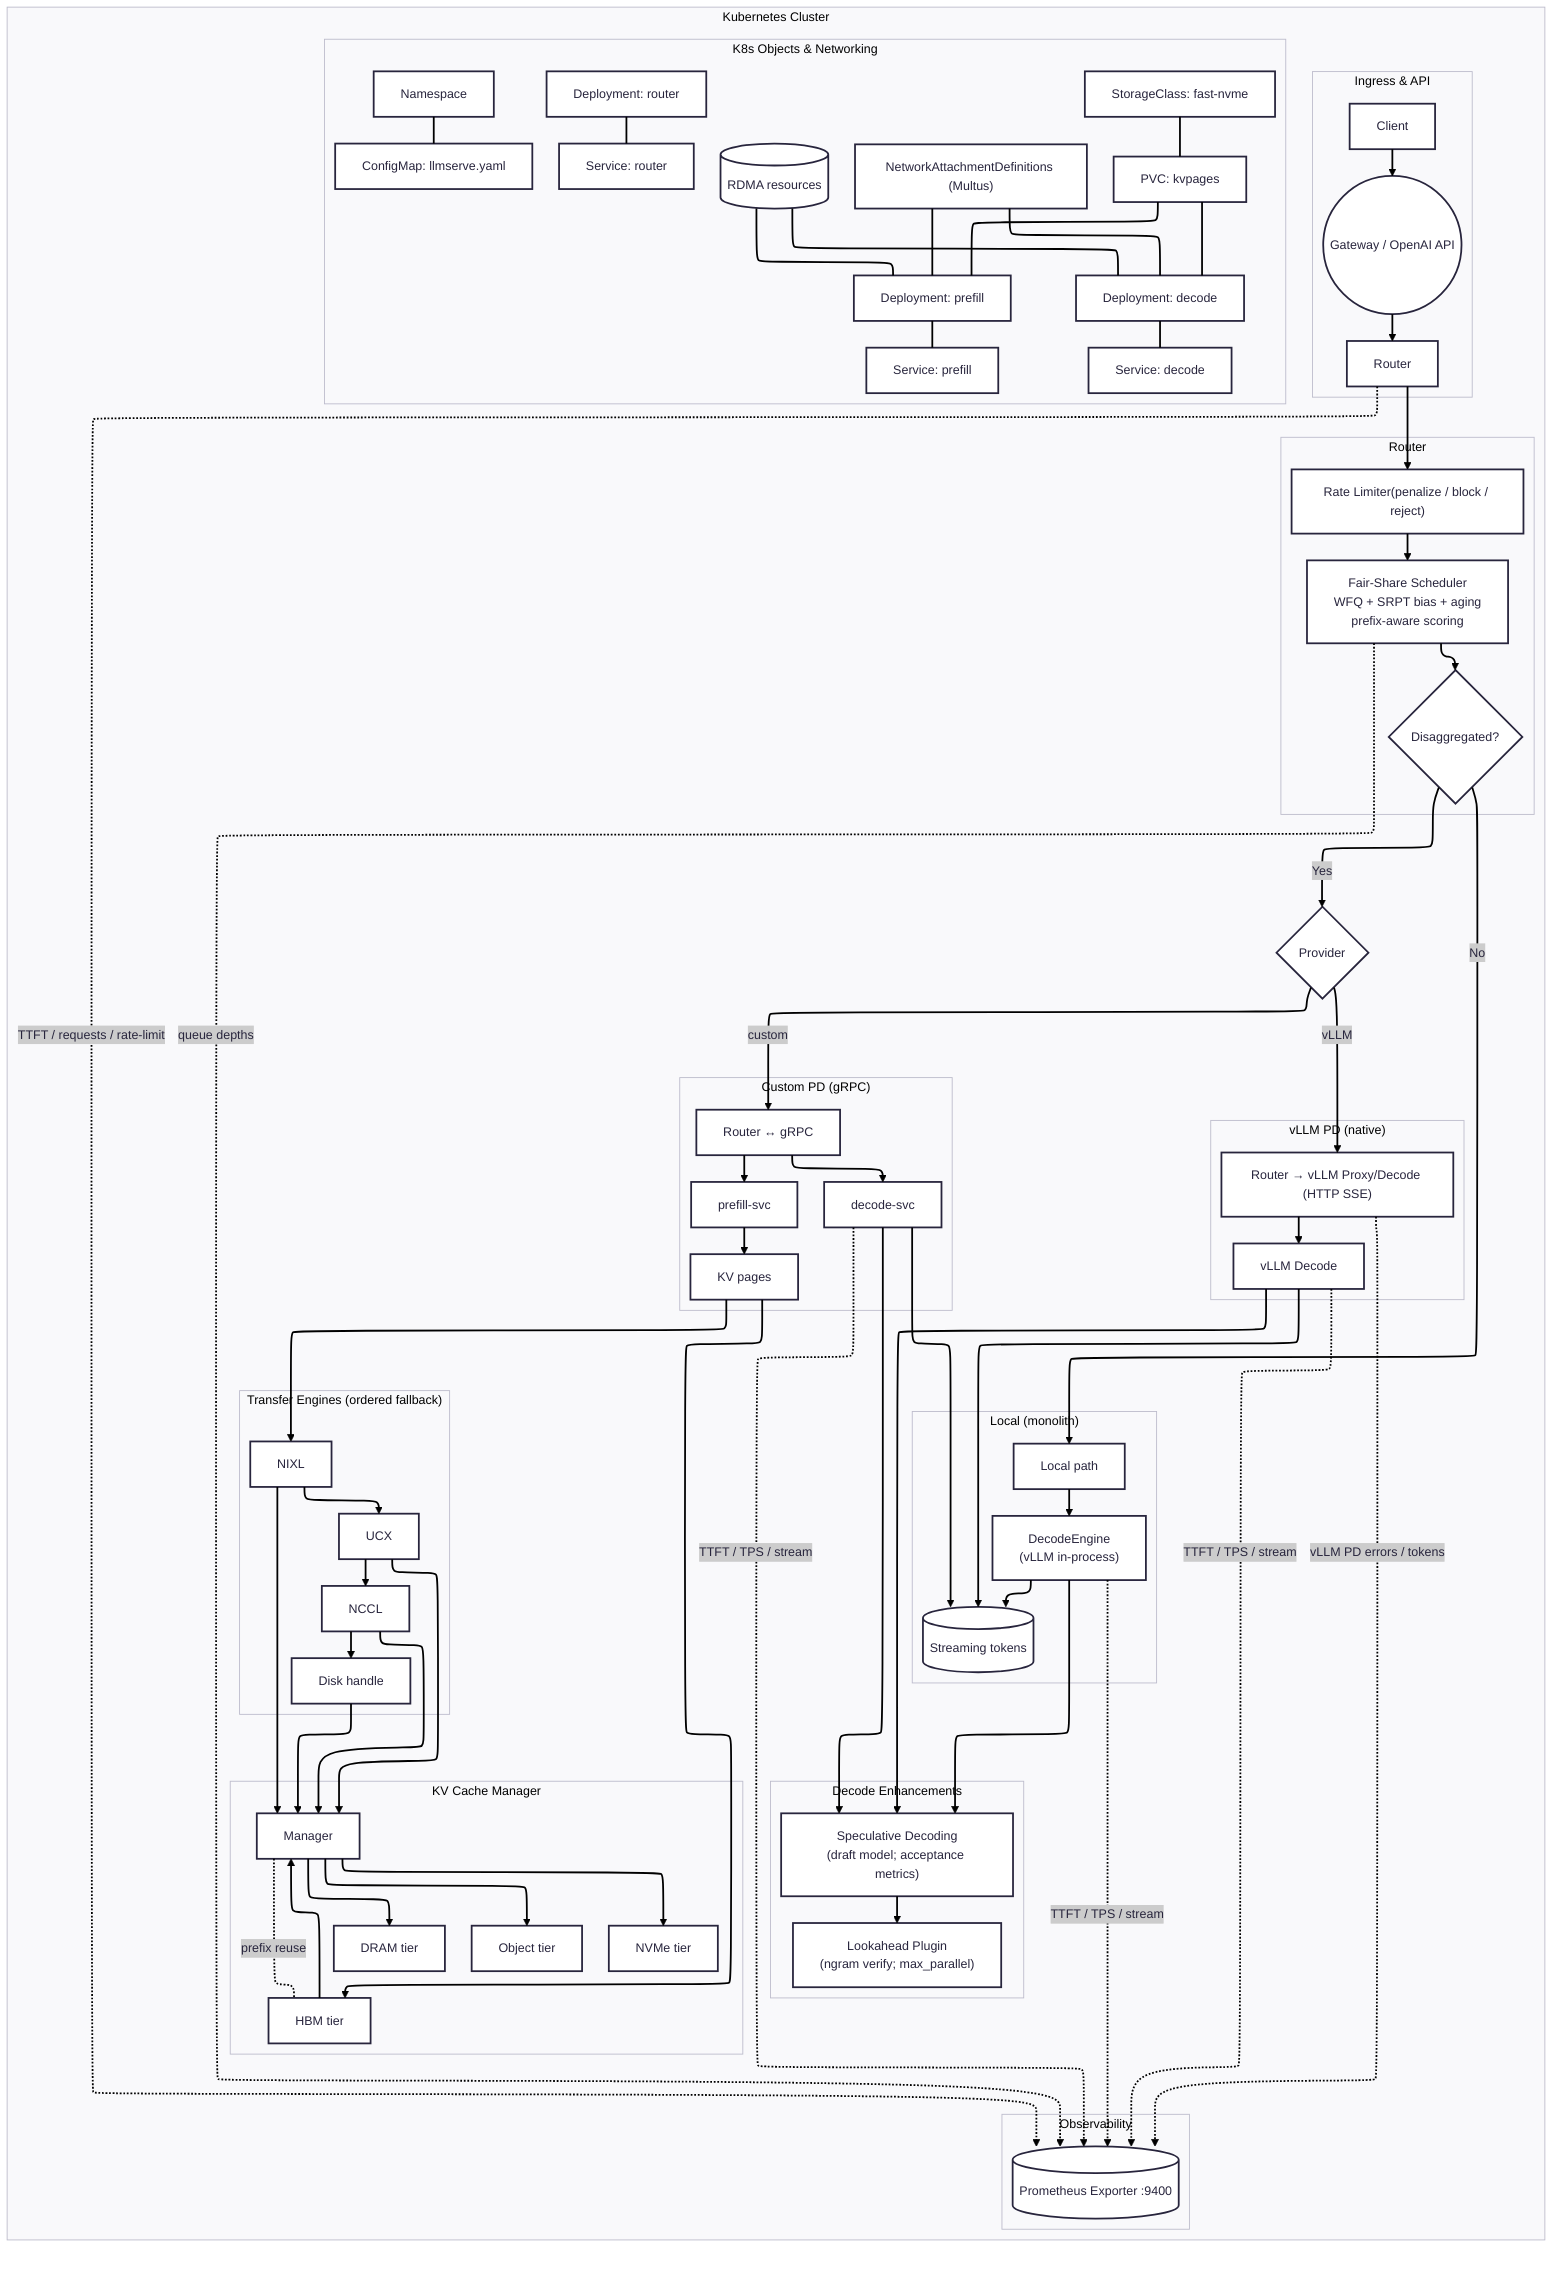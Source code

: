 ---
config:
  layout: elk
  theme: redux
---
flowchart TB
 subgraph IngressAPI["Ingress & API"]
        GW(("Gateway / OpenAI API"))
        C["Client"]
        R["Router"]
  end
 subgraph Router["Router"]
        RL["Rate Limiter(penalize / block / reject)"]
        FS["Fair-Share Scheduler<br>WFQ + SRPT bias + aging<br>prefix-aware scoring"]
        D{"Disaggregated?"}
  end
 subgraph Local["Local (monolith)"]
        DEC_LOC["DecodeEngine<br>(vLLM in-process)"]
        LPATH["Local path"]
        STREAM[("Streaming tokens")]
  end
 subgraph PDgRPC["Custom PD (gRPC)"]
        PF["prefill-svc"]
        RPC["Router ↔ gRPC"]
        KVP["KV pages"]
        DE["decode-svc"]
  end
 subgraph PDvLLM["vLLM PD (native)"]
        VDEC["vLLM Decode"]
        VHTTP["Router → vLLM Proxy/Decode (HTTP SSE)"]
  end
 subgraph KV["KV Cache Manager"]
        KVH["HBM tier"]
        KVM["Manager"]
        KVR["DRAM tier"]
        KVN["NVMe tier"]
        KVO["Object tier"]
  end
 subgraph Xfer["Transfer Engines (ordered fallback)"]
        DISK["Disk handle"]
        NCCL["NCCL"]
        UCX["UCX"]
        NIXL["NIXL"]
  end
 subgraph DecodeFX["Decode Enhancements"]
        SPEC["Speculative Decoding<br>(draft model; acceptance metrics)"]
        LOOK["Lookahead Plugin<br>(ngram verify; max_parallel)"]
  end
 subgraph Obs["Observability"]
        PROM[("Prometheus Exporter :9400")]
  end
 subgraph K8sObjs["K8s Objects & Networking"]
        CM["ConfigMap: llmserve.yaml"]
        NS["Namespace"]
        PVC["PVC: kvpages"]
        SC["StorageClass: fast-nvme"]
        SVCR["Service: router"]
        DPR["Deployment: router"]
        SVCP["Service: prefill"]
        DPP["Deployment: prefill"]
        SVCD["Service: decode"]
        DPD["Deployment: decode"]
        NAD["NetworkAttachmentDefinitions (Multus)"]
        RDMA[("RDMA resources")]
  end
 subgraph K8s["Kubernetes Cluster"]
        IngressAPI
        Router
        Local
        P{"Provider"}
        PDgRPC
        PDvLLM
        KV
        Xfer
        DecodeFX
        Obs
        K8sObjs
  end
    C --> GW
    GW --> R
    R --> RL
    RL --> FS
    FS --> D
    D -- No --> LPATH
    LPATH --> DEC_LOC
    DEC_LOC --> STREAM & SPEC
    D -- Yes --> P
    P -- custom --> RPC
    P -- vLLM --> VHTTP
    RPC --> PF & DE
    PF --> KVP
    DE --> STREAM & SPEC
    VHTTP --> VDEC
    VDEC --> STREAM & SPEC
    KVP --> KVH & NIXL
    KVH --> KVM
    KVM --> KVR & KVN & KVO
    KVM -. prefix reuse .- KVH
    NIXL --> UCX & KVM
    UCX --> NCCL & KVM
    NCCL --> DISK & KVM
    DISK --> KVM
    SPEC --> LOOK
    R -. "TTFT / requests / rate-limit" .-> PROM
    FS -. queue depths .-> PROM
    DEC_LOC -. TTFT / TPS / stream .-> PROM
    DE -. TTFT / TPS / stream .-> PROM
    VDEC -. TTFT / TPS / stream .-> PROM
    VHTTP -. vLLM PD errors / tokens .-> PROM
    NS --- CM
    SC --- PVC
    DPR --- SVCR
    DPP --- SVCP
    DPD --- SVCD
    PVC --- DPP & DPD
    NAD --- DPP & DPD
    RDMA --- DPP & DPD